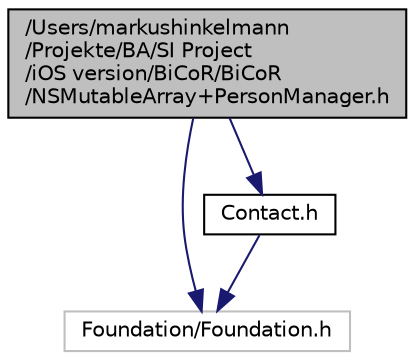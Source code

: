 digraph "/Users/markushinkelmann/Projekte/BA/SI Project/iOS version/BiCoR/BiCoR/NSMutableArray+PersonManager.h"
{
  edge [fontname="Helvetica",fontsize="10",labelfontname="Helvetica",labelfontsize="10"];
  node [fontname="Helvetica",fontsize="10",shape=record];
  Node1 [label="/Users/markushinkelmann\l/Projekte/BA/SI Project\l/iOS version/BiCoR/BiCoR\l/NSMutableArray+PersonManager.h",height=0.2,width=0.4,color="black", fillcolor="grey75", style="filled" fontcolor="black"];
  Node1 -> Node2 [color="midnightblue",fontsize="10",style="solid",fontname="Helvetica"];
  Node2 [label="Foundation/Foundation.h",height=0.2,width=0.4,color="grey75", fillcolor="white", style="filled"];
  Node1 -> Node3 [color="midnightblue",fontsize="10",style="solid",fontname="Helvetica"];
  Node3 [label="Contact.h",height=0.2,width=0.4,color="black", fillcolor="white", style="filled",URL="$_contact_8h.html"];
  Node3 -> Node2 [color="midnightblue",fontsize="10",style="solid",fontname="Helvetica"];
}
